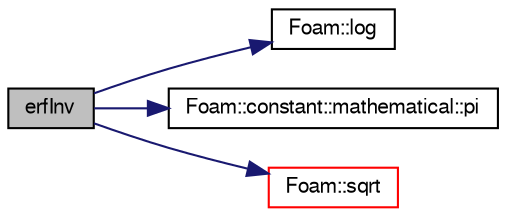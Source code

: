 digraph "erfInv"
{
  bgcolor="transparent";
  edge [fontname="FreeSans",fontsize="10",labelfontname="FreeSans",labelfontsize="10"];
  node [fontname="FreeSans",fontsize="10",shape=record];
  rankdir="LR";
  Node1 [label="erfInv",height=0.2,width=0.4,color="black", fillcolor="grey75", style="filled" fontcolor="black"];
  Node1 -> Node2 [color="midnightblue",fontsize="10",style="solid",fontname="FreeSans"];
  Node2 [label="Foam::log",height=0.2,width=0.4,color="black",URL="$a10237.html#a6e89590da9859ad497977e08f110d4b5"];
  Node1 -> Node3 [color="midnightblue",fontsize="10",style="solid",fontname="FreeSans"];
  Node3 [label="Foam::constant::mathematical::pi",height=0.2,width=0.4,color="black",URL="$a10249.html#a731b8788a4c01586c35266c7ca4fed04"];
  Node1 -> Node4 [color="midnightblue",fontsize="10",style="solid",fontname="FreeSans"];
  Node4 [label="Foam::sqrt",height=0.2,width=0.4,color="red",URL="$a10237.html#a8616bd62eebf2342a80222fecb1bda71"];
}
